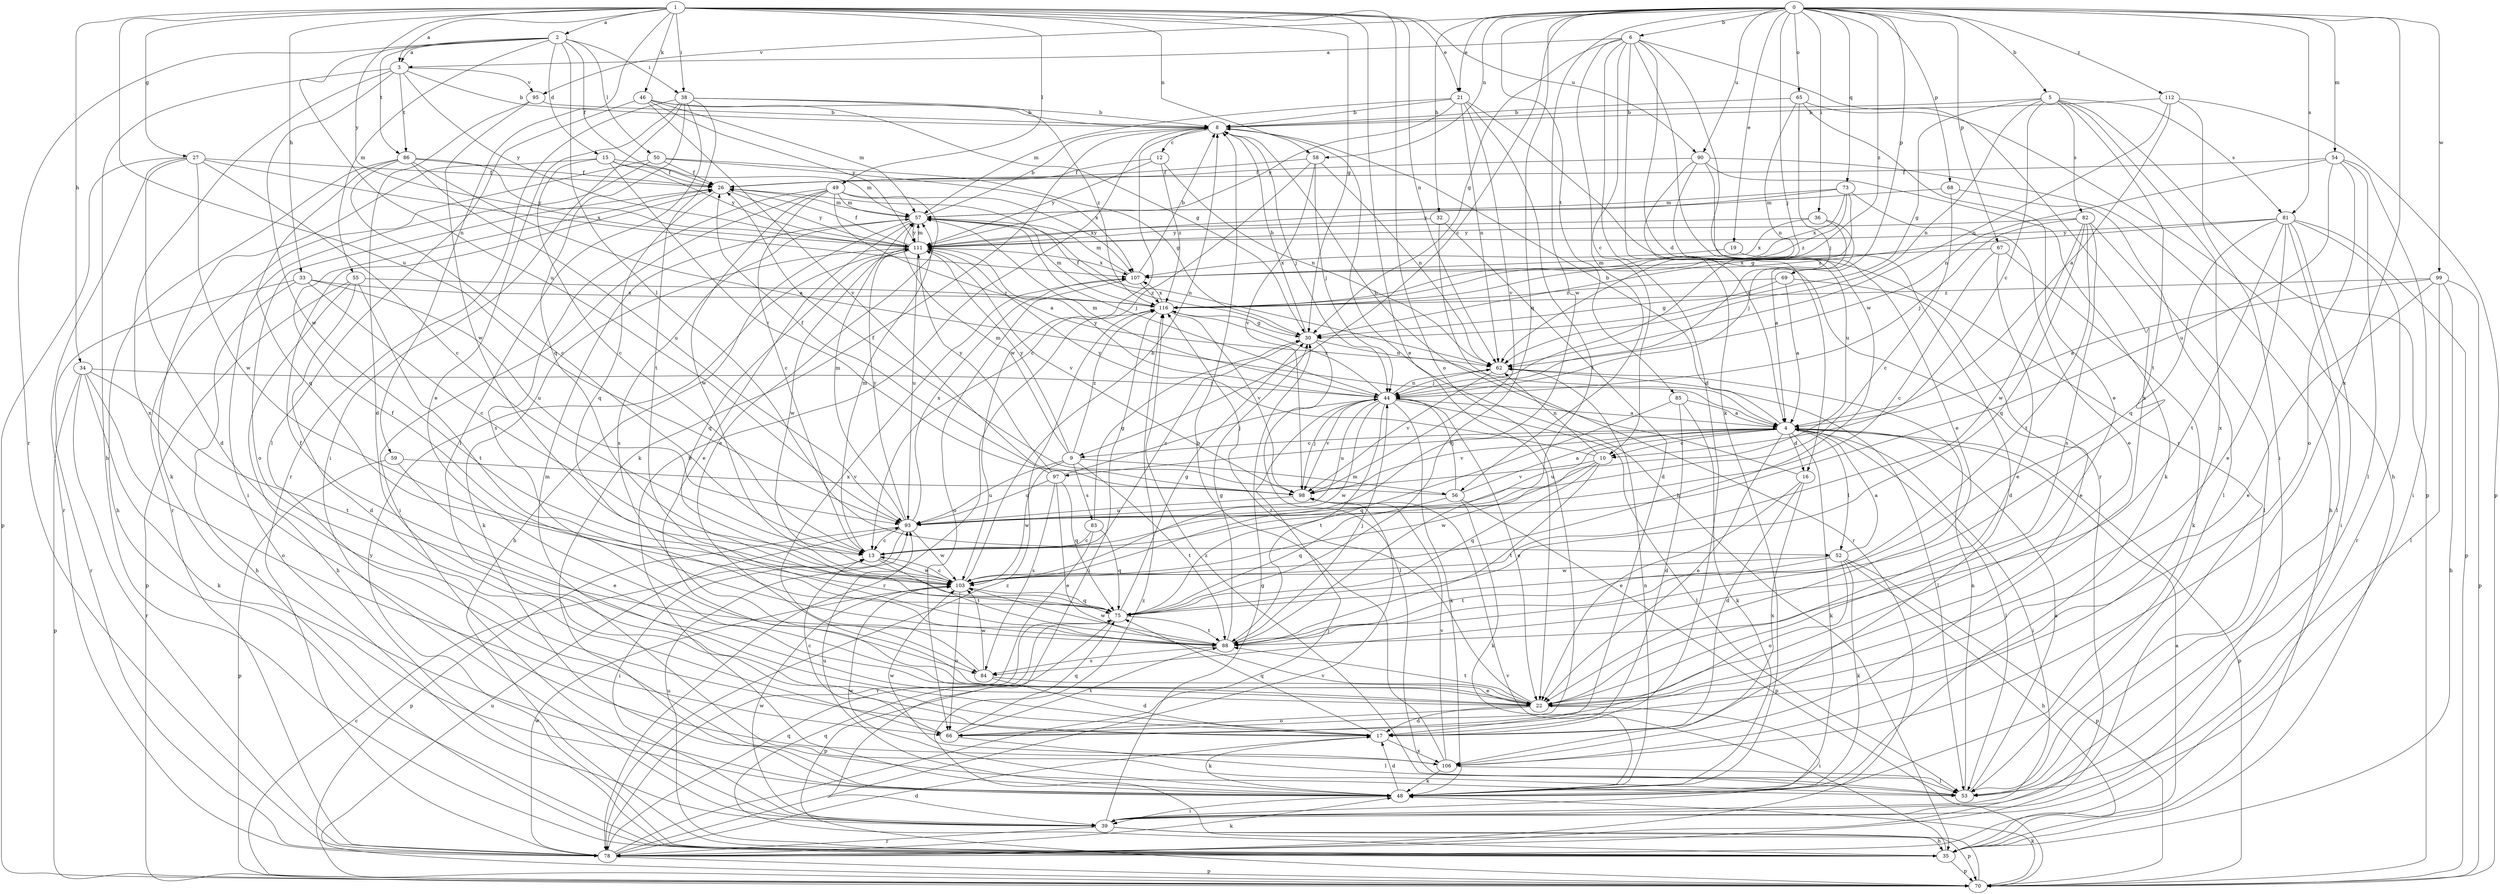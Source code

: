 strict digraph  {
0;
1;
2;
3;
4;
5;
6;
8;
9;
10;
12;
13;
15;
16;
17;
19;
21;
22;
26;
27;
30;
32;
33;
34;
35;
36;
38;
39;
44;
46;
48;
49;
50;
52;
53;
54;
55;
56;
57;
58;
59;
62;
65;
66;
67;
68;
69;
70;
73;
75;
78;
81;
82;
83;
84;
85;
86;
88;
90;
93;
95;
97;
98;
99;
103;
106;
107;
111;
112;
116;
0 -> 5  [label=b];
0 -> 6  [label=b];
0 -> 9  [label=c];
0 -> 19  [label=e];
0 -> 21  [label=e];
0 -> 32  [label=h];
0 -> 36  [label=i];
0 -> 44  [label=j];
0 -> 54  [label=m];
0 -> 58  [label=n];
0 -> 65  [label=o];
0 -> 67  [label=p];
0 -> 68  [label=p];
0 -> 69  [label=p];
0 -> 73  [label=q];
0 -> 75  [label=q];
0 -> 81  [label=s];
0 -> 85  [label=t];
0 -> 90  [label=u];
0 -> 95  [label=v];
0 -> 99  [label=w];
0 -> 103  [label=w];
0 -> 106  [label=x];
0 -> 112  [label=z];
0 -> 116  [label=z];
1 -> 2  [label=a];
1 -> 3  [label=a];
1 -> 21  [label=e];
1 -> 22  [label=e];
1 -> 27  [label=g];
1 -> 30  [label=g];
1 -> 33  [label=h];
1 -> 34  [label=h];
1 -> 38  [label=i];
1 -> 46  [label=k];
1 -> 49  [label=l];
1 -> 58  [label=n];
1 -> 59  [label=n];
1 -> 62  [label=n];
1 -> 66  [label=o];
1 -> 90  [label=u];
1 -> 93  [label=u];
1 -> 111  [label=y];
2 -> 3  [label=a];
2 -> 15  [label=d];
2 -> 26  [label=f];
2 -> 38  [label=i];
2 -> 50  [label=l];
2 -> 52  [label=l];
2 -> 55  [label=m];
2 -> 78  [label=r];
2 -> 86  [label=t];
2 -> 93  [label=u];
3 -> 8  [label=b];
3 -> 35  [label=h];
3 -> 86  [label=t];
3 -> 95  [label=v];
3 -> 103  [label=w];
3 -> 106  [label=x];
3 -> 111  [label=y];
4 -> 8  [label=b];
4 -> 9  [label=c];
4 -> 10  [label=c];
4 -> 16  [label=d];
4 -> 22  [label=e];
4 -> 39  [label=i];
4 -> 48  [label=k];
4 -> 52  [label=l];
4 -> 53  [label=l];
4 -> 70  [label=p];
4 -> 93  [label=u];
4 -> 97  [label=v];
4 -> 98  [label=v];
5 -> 8  [label=b];
5 -> 10  [label=c];
5 -> 30  [label=g];
5 -> 62  [label=n];
5 -> 70  [label=p];
5 -> 81  [label=s];
5 -> 82  [label=s];
5 -> 88  [label=t];
5 -> 106  [label=x];
6 -> 3  [label=a];
6 -> 10  [label=c];
6 -> 16  [label=d];
6 -> 17  [label=d];
6 -> 30  [label=g];
6 -> 48  [label=k];
6 -> 56  [label=m];
6 -> 78  [label=r];
6 -> 103  [label=w];
6 -> 106  [label=x];
8 -> 12  [label=c];
8 -> 35  [label=h];
8 -> 44  [label=j];
8 -> 48  [label=k];
8 -> 103  [label=w];
9 -> 56  [label=m];
9 -> 57  [label=m];
9 -> 83  [label=s];
9 -> 88  [label=t];
9 -> 93  [label=u];
9 -> 103  [label=w];
9 -> 111  [label=y];
9 -> 116  [label=z];
10 -> 62  [label=n];
10 -> 75  [label=q];
10 -> 88  [label=t];
10 -> 98  [label=v];
10 -> 103  [label=w];
10 -> 111  [label=y];
12 -> 26  [label=f];
12 -> 62  [label=n];
12 -> 111  [label=y];
12 -> 116  [label=z];
13 -> 57  [label=m];
13 -> 88  [label=t];
13 -> 103  [label=w];
15 -> 13  [label=c];
15 -> 26  [label=f];
15 -> 48  [label=k];
15 -> 57  [label=m];
15 -> 98  [label=v];
15 -> 111  [label=y];
16 -> 8  [label=b];
16 -> 17  [label=d];
16 -> 22  [label=e];
16 -> 106  [label=x];
17 -> 48  [label=k];
17 -> 57  [label=m];
17 -> 75  [label=q];
17 -> 106  [label=x];
19 -> 17  [label=d];
19 -> 107  [label=x];
21 -> 8  [label=b];
21 -> 57  [label=m];
21 -> 62  [label=n];
21 -> 78  [label=r];
21 -> 88  [label=t];
21 -> 98  [label=v];
21 -> 111  [label=y];
22 -> 17  [label=d];
22 -> 26  [label=f];
22 -> 39  [label=i];
22 -> 66  [label=o];
22 -> 88  [label=t];
22 -> 116  [label=z];
26 -> 57  [label=m];
26 -> 66  [label=o];
26 -> 75  [label=q];
26 -> 111  [label=y];
27 -> 13  [label=c];
27 -> 17  [label=d];
27 -> 26  [label=f];
27 -> 70  [label=p];
27 -> 78  [label=r];
27 -> 103  [label=w];
27 -> 107  [label=x];
30 -> 8  [label=b];
30 -> 13  [label=c];
30 -> 26  [label=f];
30 -> 53  [label=l];
30 -> 62  [label=n];
32 -> 17  [label=d];
32 -> 78  [label=r];
32 -> 111  [label=y];
33 -> 13  [label=c];
33 -> 35  [label=h];
33 -> 78  [label=r];
33 -> 93  [label=u];
33 -> 116  [label=z];
34 -> 44  [label=j];
34 -> 48  [label=k];
34 -> 66  [label=o];
34 -> 70  [label=p];
34 -> 78  [label=r];
34 -> 88  [label=t];
35 -> 4  [label=a];
35 -> 70  [label=p];
35 -> 75  [label=q];
35 -> 93  [label=u];
35 -> 98  [label=v];
35 -> 111  [label=y];
36 -> 4  [label=a];
36 -> 44  [label=j];
36 -> 107  [label=x];
36 -> 111  [label=y];
38 -> 8  [label=b];
38 -> 22  [label=e];
38 -> 39  [label=i];
38 -> 53  [label=l];
38 -> 75  [label=q];
38 -> 78  [label=r];
38 -> 88  [label=t];
38 -> 116  [label=z];
39 -> 30  [label=g];
39 -> 35  [label=h];
39 -> 70  [label=p];
39 -> 78  [label=r];
39 -> 103  [label=w];
44 -> 4  [label=a];
44 -> 22  [label=e];
44 -> 48  [label=k];
44 -> 53  [label=l];
44 -> 57  [label=m];
44 -> 62  [label=n];
44 -> 88  [label=t];
44 -> 93  [label=u];
44 -> 98  [label=v];
44 -> 103  [label=w];
44 -> 111  [label=y];
44 -> 116  [label=z];
46 -> 8  [label=b];
46 -> 30  [label=g];
46 -> 53  [label=l];
46 -> 57  [label=m];
46 -> 98  [label=v];
46 -> 111  [label=y];
48 -> 8  [label=b];
48 -> 17  [label=d];
48 -> 39  [label=i];
48 -> 62  [label=n];
48 -> 93  [label=u];
48 -> 103  [label=w];
49 -> 4  [label=a];
49 -> 13  [label=c];
49 -> 22  [label=e];
49 -> 39  [label=i];
49 -> 57  [label=m];
49 -> 84  [label=s];
49 -> 103  [label=w];
49 -> 107  [label=x];
50 -> 26  [label=f];
50 -> 30  [label=g];
50 -> 39  [label=i];
50 -> 78  [label=r];
50 -> 107  [label=x];
52 -> 4  [label=a];
52 -> 35  [label=h];
52 -> 48  [label=k];
52 -> 66  [label=o];
52 -> 70  [label=p];
52 -> 88  [label=t];
52 -> 103  [label=w];
53 -> 4  [label=a];
53 -> 62  [label=n];
53 -> 116  [label=z];
54 -> 26  [label=f];
54 -> 39  [label=i];
54 -> 53  [label=l];
54 -> 62  [label=n];
54 -> 66  [label=o];
54 -> 93  [label=u];
55 -> 17  [label=d];
55 -> 35  [label=h];
55 -> 70  [label=p];
55 -> 88  [label=t];
55 -> 116  [label=z];
56 -> 4  [label=a];
56 -> 26  [label=f];
56 -> 44  [label=j];
56 -> 48  [label=k];
56 -> 70  [label=p];
56 -> 75  [label=q];
57 -> 8  [label=b];
57 -> 22  [label=e];
57 -> 35  [label=h];
57 -> 44  [label=j];
57 -> 62  [label=n];
57 -> 84  [label=s];
57 -> 111  [label=y];
58 -> 13  [label=c];
58 -> 26  [label=f];
58 -> 44  [label=j];
58 -> 62  [label=n];
58 -> 98  [label=v];
59 -> 22  [label=e];
59 -> 70  [label=p];
59 -> 98  [label=v];
62 -> 44  [label=j];
62 -> 53  [label=l];
62 -> 98  [label=v];
65 -> 8  [label=b];
65 -> 22  [label=e];
65 -> 35  [label=h];
65 -> 44  [label=j];
65 -> 62  [label=n];
66 -> 13  [label=c];
66 -> 53  [label=l];
66 -> 75  [label=q];
66 -> 88  [label=t];
67 -> 13  [label=c];
67 -> 22  [label=e];
67 -> 48  [label=k];
67 -> 107  [label=x];
68 -> 13  [label=c];
68 -> 53  [label=l];
68 -> 57  [label=m];
69 -> 4  [label=a];
69 -> 22  [label=e];
69 -> 30  [label=g];
69 -> 116  [label=z];
70 -> 13  [label=c];
70 -> 48  [label=k];
70 -> 93  [label=u];
70 -> 116  [label=z];
73 -> 22  [label=e];
73 -> 30  [label=g];
73 -> 57  [label=m];
73 -> 107  [label=x];
73 -> 111  [label=y];
73 -> 116  [label=z];
75 -> 30  [label=g];
75 -> 70  [label=p];
75 -> 88  [label=t];
78 -> 17  [label=d];
78 -> 44  [label=j];
78 -> 48  [label=k];
78 -> 70  [label=p];
78 -> 75  [label=q];
78 -> 98  [label=v];
78 -> 103  [label=w];
78 -> 116  [label=z];
81 -> 22  [label=e];
81 -> 39  [label=i];
81 -> 53  [label=l];
81 -> 70  [label=p];
81 -> 75  [label=q];
81 -> 78  [label=r];
81 -> 88  [label=t];
81 -> 111  [label=y];
81 -> 116  [label=z];
82 -> 44  [label=j];
82 -> 53  [label=l];
82 -> 75  [label=q];
82 -> 84  [label=s];
82 -> 88  [label=t];
82 -> 103  [label=w];
82 -> 111  [label=y];
83 -> 13  [label=c];
83 -> 30  [label=g];
83 -> 75  [label=q];
83 -> 78  [label=r];
84 -> 17  [label=d];
84 -> 22  [label=e];
84 -> 103  [label=w];
84 -> 107  [label=x];
85 -> 4  [label=a];
85 -> 17  [label=d];
85 -> 48  [label=k];
85 -> 75  [label=q];
86 -> 4  [label=a];
86 -> 13  [label=c];
86 -> 26  [label=f];
86 -> 35  [label=h];
86 -> 75  [label=q];
86 -> 93  [label=u];
86 -> 111  [label=y];
88 -> 26  [label=f];
88 -> 30  [label=g];
88 -> 44  [label=j];
88 -> 84  [label=s];
88 -> 103  [label=w];
90 -> 4  [label=a];
90 -> 22  [label=e];
90 -> 26  [label=f];
90 -> 35  [label=h];
90 -> 48  [label=k];
90 -> 93  [label=u];
93 -> 13  [label=c];
93 -> 39  [label=i];
93 -> 57  [label=m];
93 -> 70  [label=p];
93 -> 103  [label=w];
93 -> 107  [label=x];
93 -> 111  [label=y];
95 -> 8  [label=b];
95 -> 17  [label=d];
95 -> 103  [label=w];
97 -> 22  [label=e];
97 -> 26  [label=f];
97 -> 44  [label=j];
97 -> 75  [label=q];
97 -> 84  [label=s];
97 -> 93  [label=u];
97 -> 111  [label=y];
98 -> 44  [label=j];
98 -> 93  [label=u];
99 -> 4  [label=a];
99 -> 22  [label=e];
99 -> 35  [label=h];
99 -> 53  [label=l];
99 -> 70  [label=p];
99 -> 116  [label=z];
103 -> 8  [label=b];
103 -> 13  [label=c];
103 -> 66  [label=o];
103 -> 75  [label=q];
106 -> 8  [label=b];
106 -> 48  [label=k];
106 -> 53  [label=l];
106 -> 98  [label=v];
106 -> 103  [label=w];
107 -> 8  [label=b];
107 -> 57  [label=m];
107 -> 66  [label=o];
107 -> 116  [label=z];
111 -> 26  [label=f];
111 -> 48  [label=k];
111 -> 57  [label=m];
111 -> 75  [label=q];
111 -> 93  [label=u];
111 -> 98  [label=v];
111 -> 103  [label=w];
111 -> 107  [label=x];
112 -> 4  [label=a];
112 -> 8  [label=b];
112 -> 39  [label=i];
112 -> 62  [label=n];
112 -> 70  [label=p];
116 -> 30  [label=g];
116 -> 39  [label=i];
116 -> 57  [label=m];
116 -> 78  [label=r];
116 -> 98  [label=v];
116 -> 107  [label=x];
}
